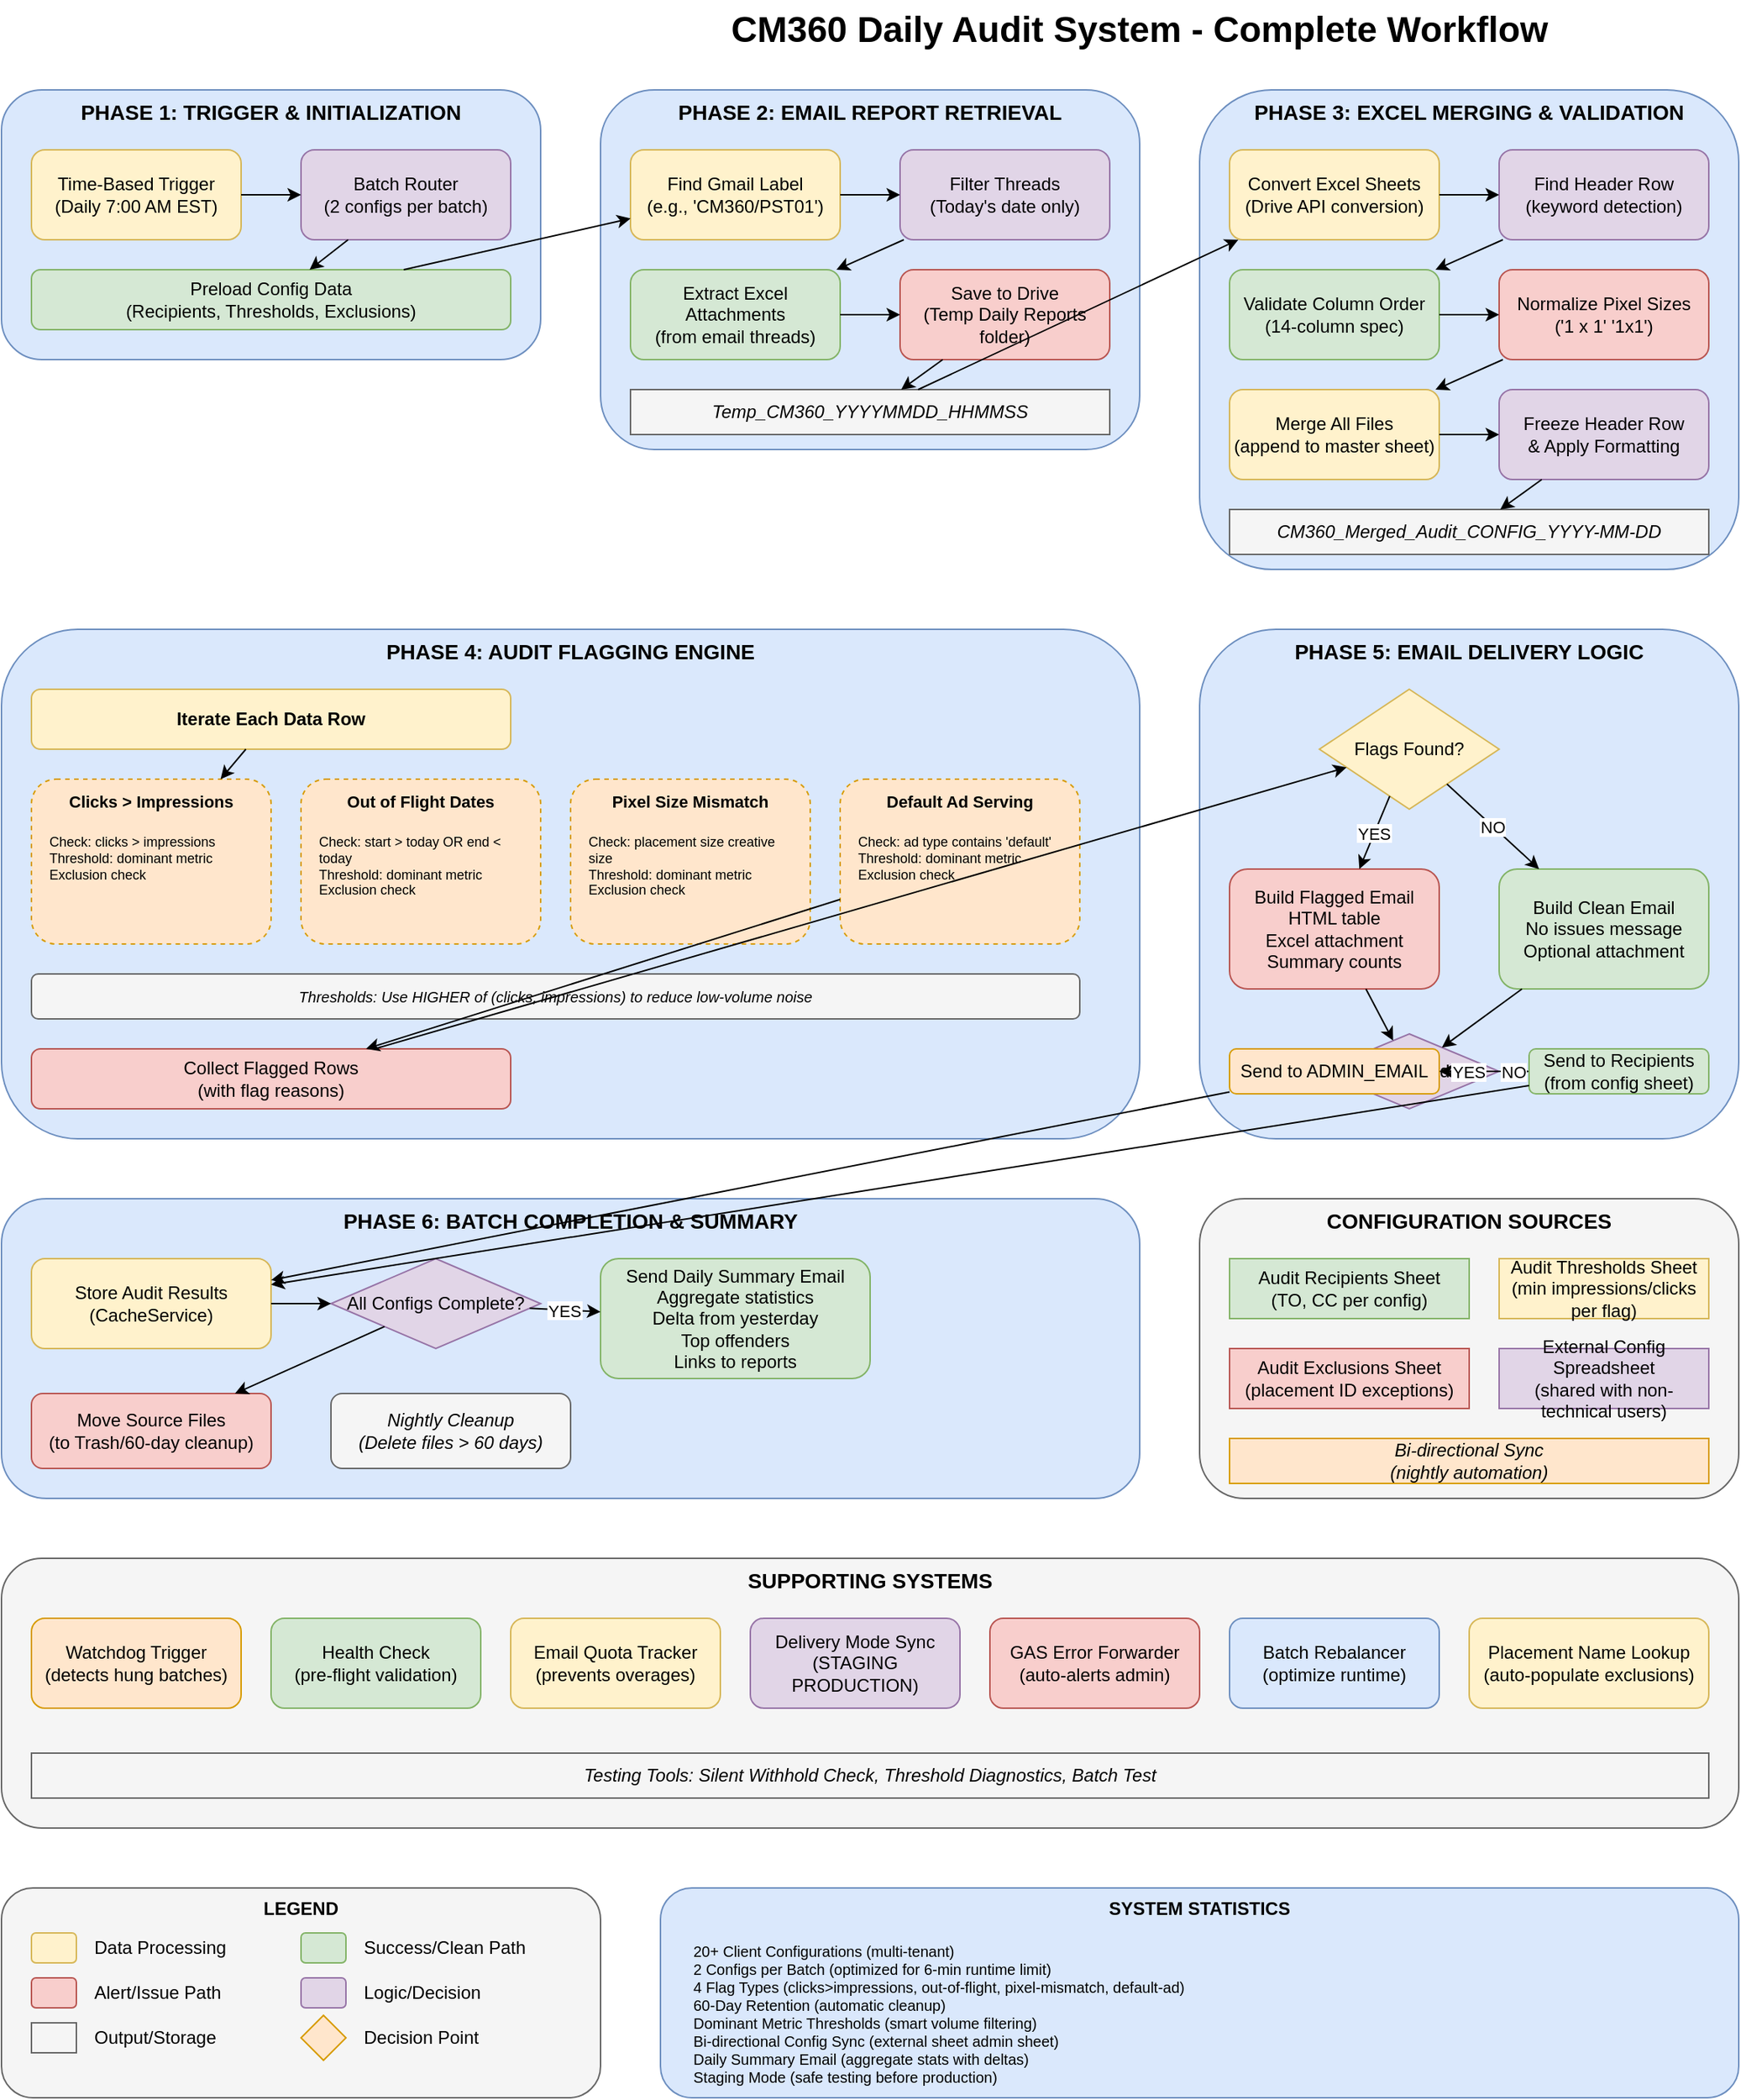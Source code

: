 ﻿<mxfile version="21.0.0" type="device">
  <diagram name="CM360 Audit System" id="cm360-workflow">
    <mxGraphModel dx="1422" dy="794" grid="1" gridSize="10" guides="1" tooltips="1" connect="1" arrows="1" fold="1" page="1" pageScale="1" pageWidth="1600" pageHeight="2000" math="0" shadow="0">
      <root>
        <mxCell id="0" />
        <mxCell id="1" parent="0" />
        
        <!-- Title -->
        <mxCell id="title" value="CM360 Daily Audit System - Complete Workflow" style="text;html=1;strokeColor=none;fillColor=none;align=center;verticalAlign=middle;whiteSpace=wrap;rounded=0;fontSize=24;fontStyle=1" vertex="1" parent="1">
          <mxGeometry x="400" y="20" width="800" height="40" as="geometry" />
        </mxCell>
        
        <!-- PHASE 1: Trigger & Initialization -->
        <mxCell id="phase1-box" value="PHASE 1: TRIGGER &amp; INITIALIZATION" style="rounded=1;whiteSpace=wrap;html=1;fillColor=#dae8fc;strokeColor=#6c8ebf;fontSize=14;fontStyle=1;verticalAlign=top;align=center;" vertex="1" parent="1">
          <mxGeometry x="40" y="80" width="360" height="180" as="geometry" />
        </mxCell>
        
        <mxCell id="trigger" value="Time-Based Trigger&#xa;(Daily 7:00 AM EST)" style="rounded=1;whiteSpace=wrap;html=1;fillColor=#fff2cc;strokeColor=#d6b656;" vertex="1" parent="1">
          <mxGeometry x="60" y="120" width="140" height="60" as="geometry" />
        </mxCell>
        
        <mxCell id="batch-router" value="Batch Router&#xa;(2 configs per batch)" style="rounded=1;whiteSpace=wrap;html=1;fillColor=#e1d5e7;strokeColor=#9673a6;" vertex="1" parent="1">
          <mxGeometry x="240" y="120" width="140" height="60" as="geometry" />
        </mxCell>
        
        <mxCell id="preload" value="Preload Config Data&#xa;(Recipients, Thresholds, Exclusions)" style="rounded=1;whiteSpace=wrap;html=1;fillColor=#d5e8d4;strokeColor=#82b366;" vertex="1" parent="1">
          <mxGeometry x="60" y="200" width="320" height="40" as="geometry" />
        </mxCell>
        
        <mxCell id="edge1" edge="1" parent="1" source="trigger" target="batch-router">
          <mxGeometry relative="1" as="geometry" />
        </mxCell>
        
        <mxCell id="edge2" edge="1" parent="1" source="batch-router" target="preload">
          <mxGeometry relative="1" as="geometry" />
        </mxCell>
        
        <!-- PHASE 2: Gmail Fetching -->
        <mxCell id="phase2-box" value="PHASE 2: EMAIL REPORT RETRIEVAL" style="rounded=1;whiteSpace=wrap;html=1;fillColor=#dae8fc;strokeColor=#6c8ebf;fontSize=14;fontStyle=1;verticalAlign=top;align=center;" vertex="1" parent="1">
          <mxGeometry x="440" y="80" width="360" height="240" as="geometry" />
        </mxCell>
        
        <mxCell id="gmail-label" value="Find Gmail Label&#xa;(e.g., 'CM360/PST01')" style="rounded=1;whiteSpace=wrap;html=1;fillColor=#fff2cc;strokeColor=#d6b656;" vertex="1" parent="1">
          <mxGeometry x="460" y="120" width="140" height="60" as="geometry" />
        </mxCell>
        
        <mxCell id="filter-today" value="Filter Threads&#xa;(Today's date only)" style="rounded=1;whiteSpace=wrap;html=1;fillColor=#e1d5e7;strokeColor=#9673a6;" vertex="1" parent="1">
          <mxGeometry x="640" y="120" width="140" height="60" as="geometry" />
        </mxCell>
        
        <mxCell id="extract-attachments" value="Extract Excel Attachments&#xa;(from email threads)" style="rounded=1;whiteSpace=wrap;html=1;fillColor=#d5e8d4;strokeColor=#82b366;" vertex="1" parent="1">
          <mxGeometry x="460" y="200" width="140" height="60" as="geometry" />
        </mxCell>
        
        <mxCell id="save-drive" value="Save to Drive&#xa;(Temp Daily Reports folder)" style="rounded=1;whiteSpace=wrap;html=1;fillColor=#f8cecc;strokeColor=#b85450;" vertex="1" parent="1">
          <mxGeometry x="640" y="200" width="140" height="60" as="geometry" />
        </mxCell>
        
        <mxCell id="temp-folder" value=" Temp_CM360_YYYYMMDD_HHMMSS" style="rounded=0;whiteSpace=wrap;html=1;fillColor=#f5f5f5;strokeColor=#666666;fontStyle=2" vertex="1" parent="1">
          <mxGeometry x="460" y="280" width="320" height="30" as="geometry" />
        </mxCell>
        
        <mxCell id="edge3" edge="1" parent="1" source="preload" target="gmail-label">
          <mxGeometry relative="1" as="geometry" />
        </mxCell>
        
        <mxCell id="edge4" edge="1" parent="1" source="gmail-label" target="filter-today">
          <mxGeometry relative="1" as="geometry" />
        </mxCell>
        
        <mxCell id="edge5" edge="1" parent="1" source="filter-today" target="extract-attachments">
          <mxGeometry relative="1" as="geometry" />
        </mxCell>
        
        <mxCell id="edge6" edge="1" parent="1" source="extract-attachments" target="save-drive">
          <mxGeometry relative="1" as="geometry" />
        </mxCell>
        
        <mxCell id="edge7" edge="1" parent="1" source="save-drive" target="temp-folder">
          <mxGeometry relative="1" as="geometry" />
        </mxCell>
        
        <!-- PHASE 3: Merging & Validation -->
        <mxCell id="phase3-box" value="PHASE 3: EXCEL MERGING &amp; VALIDATION" style="rounded=1;whiteSpace=wrap;html=1;fillColor=#dae8fc;strokeColor=#6c8ebf;fontSize=14;fontStyle=1;verticalAlign=top;align=center;" vertex="1" parent="1">
          <mxGeometry x="840" y="80" width="360" height="320" as="geometry" />
        </mxCell>
        
        <mxCell id="convert-excel" value="Convert Excel  Sheets&#xa;(Drive API conversion)" style="rounded=1;whiteSpace=wrap;html=1;fillColor=#fff2cc;strokeColor=#d6b656;" vertex="1" parent="1">
          <mxGeometry x="860" y="120" width="140" height="60" as="geometry" />
        </mxCell>
        
        <mxCell id="find-headers" value="Find Header Row&#xa;(keyword detection)" style="rounded=1;whiteSpace=wrap;html=1;fillColor=#e1d5e7;strokeColor=#9673a6;" vertex="1" parent="1">
          <mxGeometry x="1040" y="120" width="140" height="60" as="geometry" />
        </mxCell>
        
        <mxCell id="validate-order" value="Validate Column Order&#xa;(14-column spec)" style="rounded=1;whiteSpace=wrap;html=1;fillColor=#d5e8d4;strokeColor=#82b366;" vertex="1" parent="1">
          <mxGeometry x="860" y="200" width="140" height="60" as="geometry" />
        </mxCell>
        
        <mxCell id="normalize-pixels" value="Normalize Pixel Sizes&#xa;('1 x 1'  '1x1')" style="rounded=1;whiteSpace=wrap;html=1;fillColor=#f8cecc;strokeColor=#b85450;" vertex="1" parent="1">
          <mxGeometry x="1040" y="200" width="140" height="60" as="geometry" />
        </mxCell>
        
        <mxCell id="merge-sheets" value="Merge All Files&#xa;(append to master sheet)" style="rounded=1;whiteSpace=wrap;html=1;fillColor=#fff2cc;strokeColor=#d6b656;" vertex="1" parent="1">
          <mxGeometry x="860" y="280" width="140" height="60" as="geometry" />
        </mxCell>
        
        <mxCell id="freeze-header" value="Freeze Header Row&#xa;&amp; Apply Formatting" style="rounded=1;whiteSpace=wrap;html=1;fillColor=#e1d5e7;strokeColor=#9673a6;" vertex="1" parent="1">
          <mxGeometry x="1040" y="280" width="140" height="60" as="geometry" />
        </mxCell>
        
        <mxCell id="merged-output" value=" CM360_Merged_Audit_CONFIG_YYYY-MM-DD" style="rounded=0;whiteSpace=wrap;html=1;fillColor=#f5f5f5;strokeColor=#666666;fontStyle=2" vertex="1" parent="1">
          <mxGeometry x="860" y="360" width="320" height="30" as="geometry" />
        </mxCell>
        
        <mxCell id="edge8" edge="1" parent="1" source="temp-folder" target="convert-excel">
          <mxGeometry relative="1" as="geometry" />
        </mxCell>
        
        <mxCell id="edge9" edge="1" parent="1" source="convert-excel" target="find-headers">
          <mxGeometry relative="1" as="geometry" />
        </mxCell>
        
        <mxCell id="edge10" edge="1" parent="1" source="find-headers" target="validate-order">
          <mxGeometry relative="1" as="geometry" />
        </mxCell>
        
        <mxCell id="edge11" edge="1" parent="1" source="validate-order" target="normalize-pixels">
          <mxGeometry relative="1" as="geometry" />
        </mxCell>
        
        <mxCell id="edge12" edge="1" parent="1" source="normalize-pixels" target="merge-sheets">
          <mxGeometry relative="1" as="geometry" />
        </mxCell>
        
        <mxCell id="edge13" edge="1" parent="1" source="merge-sheets" target="freeze-header">
          <mxGeometry relative="1" as="geometry" />
        </mxCell>
        
        <mxCell id="edge14" edge="1" parent="1" source="freeze-header" target="merged-output">
          <mxGeometry relative="1" as="geometry" />
        </mxCell>
        
        <!-- PHASE 4: Flagging Logic -->
        <mxCell id="phase4-box" value="PHASE 4: AUDIT FLAGGING ENGINE" style="rounded=1;whiteSpace=wrap;html=1;fillColor=#dae8fc;strokeColor=#6c8ebf;fontSize=14;fontStyle=1;verticalAlign=top;align=center;" vertex="1" parent="1">
          <mxGeometry x="40" y="440" width="760" height="340" as="geometry" />
        </mxCell>
        
        <mxCell id="row-iteration" value="Iterate Each Data Row" style="rounded=1;whiteSpace=wrap;html=1;fillColor=#fff2cc;strokeColor=#d6b656;fontSize=12;fontStyle=1" vertex="1" parent="1">
          <mxGeometry x="60" y="480" width="320" height="40" as="geometry" />
        </mxCell>
        
        <!-- Flag Type 1 -->
        <mxCell id="flag1-box" value="" style="rounded=1;whiteSpace=wrap;html=1;fillColor=#ffe6cc;strokeColor=#d79b00;dashed=1;" vertex="1" parent="1">
          <mxGeometry x="60" y="540" width="160" height="110" as="geometry" />
        </mxCell>
        
        <mxCell id="flag1-title" value="Clicks &gt; Impressions" style="text;html=1;strokeColor=none;fillColor=none;align=center;verticalAlign=middle;whiteSpace=wrap;fontStyle=1;fontSize=11" vertex="1" parent="1">
          <mxGeometry x="60" y="545" width="160" height="20" as="geometry" />
        </mxCell>
        
        <mxCell id="flag1-logic" value=" Check: clicks &gt; impressions&#xa; Threshold: dominant metric&#xa; Exclusion check" style="text;html=1;strokeColor=none;fillColor=none;align=left;verticalAlign=top;whiteSpace=wrap;fontSize=9" vertex="1" parent="1">
          <mxGeometry x="70" y="570" width="140" height="70" as="geometry" />
        </mxCell>
        
        <!-- Flag Type 2 -->
        <mxCell id="flag2-box" value="" style="rounded=1;whiteSpace=wrap;html=1;fillColor=#ffe6cc;strokeColor=#d79b00;dashed=1;" vertex="1" parent="1">
          <mxGeometry x="240" y="540" width="160" height="110" as="geometry" />
        </mxCell>
        
        <mxCell id="flag2-title" value="Out of Flight Dates" style="text;html=1;strokeColor=none;fillColor=none;align=center;verticalAlign=middle;whiteSpace=wrap;fontStyle=1;fontSize=11" vertex="1" parent="1">
          <mxGeometry x="240" y="545" width="160" height="20" as="geometry" />
        </mxCell>
        
        <mxCell id="flag2-logic" value=" Check: start &gt; today OR end &lt; today&#xa; Threshold: dominant metric&#xa; Exclusion check" style="text;html=1;strokeColor=none;fillColor=none;align=left;verticalAlign=top;whiteSpace=wrap;fontSize=9" vertex="1" parent="1">
          <mxGeometry x="250" y="570" width="140" height="70" as="geometry" />
        </mxCell>
        
        <!-- Flag Type 3 -->
        <mxCell id="flag3-box" value="" style="rounded=1;whiteSpace=wrap;html=1;fillColor=#ffe6cc;strokeColor=#d79b00;dashed=1;" vertex="1" parent="1">
          <mxGeometry x="420" y="540" width="160" height="110" as="geometry" />
        </mxCell>
        
        <mxCell id="flag3-title" value="Pixel Size Mismatch" style="text;html=1;strokeColor=none;fillColor=none;align=center;verticalAlign=middle;whiteSpace=wrap;fontStyle=1;fontSize=11" vertex="1" parent="1">
          <mxGeometry x="420" y="545" width="160" height="20" as="geometry" />
        </mxCell>
        
        <mxCell id="flag3-logic" value=" Check: placement size  creative size&#xa; Threshold: dominant metric&#xa; Exclusion check" style="text;html=1;strokeColor=none;fillColor=none;align=left;verticalAlign=top;whiteSpace=wrap;fontSize=9" vertex="1" parent="1">
          <mxGeometry x="430" y="570" width="140" height="70" as="geometry" />
        </mxCell>
        
        <!-- Flag Type 4 -->
        <mxCell id="flag4-box" value="" style="rounded=1;whiteSpace=wrap;html=1;fillColor=#ffe6cc;strokeColor=#d79b00;dashed=1;" vertex="1" parent="1">
          <mxGeometry x="600" y="540" width="160" height="110" as="geometry" />
        </mxCell>
        
        <mxCell id="flag4-title" value="Default Ad Serving" style="text;html=1;strokeColor=none;fillColor=none;align=center;verticalAlign=middle;whiteSpace=wrap;fontStyle=1;fontSize=11" vertex="1" parent="1">
          <mxGeometry x="600" y="545" width="160" height="20" as="geometry" />
        </mxCell>
        
        <mxCell id="flag4-logic" value=" Check: ad type contains 'default'&#xa; Threshold: dominant metric&#xa; Exclusion check" style="text;html=1;strokeColor=none;fillColor=none;align=left;verticalAlign=top;whiteSpace=wrap;fontSize=9" vertex="1" parent="1">
          <mxGeometry x="610" y="570" width="140" height="70" as="geometry" />
        </mxCell>
        
        <mxCell id="threshold-note" value="Thresholds: Use HIGHER of (clicks, impressions) to reduce low-volume noise" style="rounded=1;whiteSpace=wrap;html=1;fillColor=#f5f5f5;strokeColor=#666666;fontSize=10;fontStyle=2" vertex="1" parent="1">
          <mxGeometry x="60" y="670" width="700" height="30" as="geometry" />
        </mxCell>
        
        <mxCell id="flagged-rows" value="Collect Flagged Rows&#xa;(with flag reasons)" style="rounded=1;whiteSpace=wrap;html=1;fillColor=#f8cecc;strokeColor=#b85450;" vertex="1" parent="1">
          <mxGeometry x="60" y="720" width="320" height="40" as="geometry" />
        </mxCell>
        
        <mxCell id="edge15" edge="1" parent="1" source="row-iteration" target="flag1-box">
          <mxGeometry relative="1" as="geometry" />
        </mxCell>
        
        <mxCell id="edge16" edge="1" parent="1" source="flag4-box" target="flagged-rows">
          <mxGeometry relative="1" as="geometry" />
        </mxCell>
        
        <!-- PHASE 5: Email Decision -->
        <mxCell id="phase5-box" value="PHASE 5: EMAIL DELIVERY LOGIC" style="rounded=1;whiteSpace=wrap;html=1;fillColor=#dae8fc;strokeColor=#6c8ebf;fontSize=14;fontStyle=1;verticalAlign=top;align=center;" vertex="1" parent="1">
          <mxGeometry x="840" y="440" width="360" height="340" as="geometry" />
        </mxCell>
        
        <mxCell id="check-flags" value="Flags Found?" style="rhombus;whiteSpace=wrap;html=1;fillColor=#fff2cc;strokeColor=#d6b656;" vertex="1" parent="1">
          <mxGeometry x="920" y="480" width="120" height="80" as="geometry" />
        </mxCell>
        
        <mxCell id="build-email-flagged" value="Build Flagged Email&#xa; HTML table&#xa; Excel attachment&#xa; Summary counts" style="rounded=1;whiteSpace=wrap;html=1;fillColor=#f8cecc;strokeColor=#b85450;" vertex="1" parent="1">
          <mxGeometry x="860" y="600" width="140" height="80" as="geometry" />
        </mxCell>
        
        <mxCell id="build-email-clean" value="Build Clean Email&#xa; No issues message&#xa; Optional attachment" style="rounded=1;whiteSpace=wrap;html=1;fillColor=#d5e8d4;strokeColor=#82b366;" vertex="1" parent="1">
          <mxGeometry x="1040" y="600" width="140" height="80" as="geometry" />
        </mxCell>
        
        <mxCell id="staging-check" value="Staging Mode?" style="rhombus;whiteSpace=wrap;html=1;fillColor=#e1d5e7;strokeColor=#9673a6;" vertex="1" parent="1">
          <mxGeometry x="920" y="710" width="120" height="50" as="geometry" />
        </mxCell>
        
        <mxCell id="send-admin" value="Send to ADMIN_EMAIL" style="rounded=1;whiteSpace=wrap;html=1;fillColor=#ffe6cc;strokeColor=#d79b00;" vertex="1" parent="1">
          <mxGeometry x="860" y="720" width="140" height="30" as="geometry" />
        </mxCell>
        
        <mxCell id="send-recipients" value="Send to Recipients&#xa;(from config sheet)" style="rounded=1;whiteSpace=wrap;html=1;fillColor=#d5e8d4;strokeColor=#82b366;" vertex="1" parent="1">
          <mxGeometry x="1060" y="720" width="120" height="30" as="geometry" />
        </mxCell>
        
        <mxCell id="edge17" edge="1" parent="1" source="flagged-rows" target="check-flags">
          <mxGeometry relative="1" as="geometry" />
        </mxCell>
        
        <mxCell id="edge18" value="YES" edge="1" parent="1" source="check-flags" target="build-email-flagged">
          <mxGeometry relative="1" as="geometry" />
        </mxCell>
        
        <mxCell id="edge19" value="NO" edge="1" parent="1" source="check-flags" target="build-email-clean">
          <mxGeometry relative="1" as="geometry" />
        </mxCell>
        
        <mxCell id="edge20" edge="1" parent="1" source="build-email-flagged" target="staging-check">
          <mxGeometry relative="1" as="geometry" />
        </mxCell>
        
        <mxCell id="edge21" edge="1" parent="1" source="build-email-clean" target="staging-check">
          <mxGeometry relative="1" as="geometry" />
        </mxCell>
        
        <mxCell id="edge22" value="YES" edge="1" parent="1" source="staging-check" target="send-admin">
          <mxGeometry relative="1" as="geometry" />
        </mxCell>
        
        <mxCell id="edge23" value="NO" edge="1" parent="1" source="staging-check" target="send-recipients">
          <mxGeometry relative="1" as="geometry" />
        </mxCell>
        
        <!-- PHASE 6: Summary & Cleanup -->
        <mxCell id="phase6-box" value="PHASE 6: BATCH COMPLETION &amp; SUMMARY" style="rounded=1;whiteSpace=wrap;html=1;fillColor=#dae8fc;strokeColor=#6c8ebf;fontSize=14;fontStyle=1;verticalAlign=top;align=center;" vertex="1" parent="1">
          <mxGeometry x="40" y="820" width="760" height="200" as="geometry" />
        </mxCell>
        
        <mxCell id="store-results" value="Store Audit Results&#xa;(CacheService)" style="rounded=1;whiteSpace=wrap;html=1;fillColor=#fff2cc;strokeColor=#d6b656;" vertex="1" parent="1">
          <mxGeometry x="60" y="860" width="160" height="60" as="geometry" />
        </mxCell>
        
        <mxCell id="check-complete" value="All Configs Complete?" style="rhombus;whiteSpace=wrap;html=1;fillColor=#e1d5e7;strokeColor=#9673a6;" vertex="1" parent="1">
          <mxGeometry x="260" y="860" width="140" height="60" as="geometry" />
        </mxCell>
        
        <mxCell id="send-summary" value="Send Daily Summary Email&#xa; Aggregate statistics&#xa; Delta from yesterday&#xa; Top offenders&#xa; Links to reports" style="rounded=1;whiteSpace=wrap;html=1;fillColor=#d5e8d4;strokeColor=#82b366;" vertex="1" parent="1">
          <mxGeometry x="440" y="860" width="180" height="80" as="geometry" />
        </mxCell>
        
        <mxCell id="move-files" value="Move Source Files&#xa;(to Trash/60-day cleanup)" style="rounded=1;whiteSpace=wrap;html=1;fillColor=#f8cecc;strokeColor=#b85450;" vertex="1" parent="1">
          <mxGeometry x="60" y="950" width="160" height="50" as="geometry" />
        </mxCell>
        
        <mxCell id="cleanup-trigger" value="Nightly Cleanup&#xa;(Delete files &gt; 60 days)" style="rounded=1;whiteSpace=wrap;html=1;fillColor=#f5f5f5;strokeColor=#666666;fontStyle=2" vertex="1" parent="1">
          <mxGeometry x="260" y="950" width="160" height="50" as="geometry" />
        </mxCell>
        
        <mxCell id="edge24" edge="1" parent="1" source="send-admin" target="store-results">
          <mxGeometry relative="1" as="geometry" />
        </mxCell>
        
        <mxCell id="edge25" edge="1" parent="1" source="send-recipients" target="store-results">
          <mxGeometry relative="1" as="geometry" />
        </mxCell>
        
        <mxCell id="edge26" edge="1" parent="1" source="store-results" target="check-complete">
          <mxGeometry relative="1" as="geometry" />
        </mxCell>
        
        <mxCell id="edge27" value="YES" edge="1" parent="1" source="check-complete" target="send-summary">
          <mxGeometry relative="1" as="geometry" />
        </mxCell>
        
        <mxCell id="edge28" edge="1" parent="1" source="check-complete" target="move-files">
          <mxGeometry relative="1" as="geometry" />
        </mxCell>
        
        <!-- Configuration Sources -->
        <mxCell id="config-box" value="CONFIGURATION SOURCES" style="rounded=1;whiteSpace=wrap;html=1;fillColor=#f5f5f5;strokeColor=#666666;fontSize=14;fontStyle=1;verticalAlign=top;align=center;" vertex="1" parent="1">
          <mxGeometry x="840" y="820" width="360" height="200" as="geometry" />
        </mxCell>
        
        <mxCell id="config-recipients" value=" Audit Recipients Sheet&#xa;(TO, CC per config)" style="rounded=0;whiteSpace=wrap;html=1;fillColor=#d5e8d4;strokeColor=#82b366;" vertex="1" parent="1">
          <mxGeometry x="860" y="860" width="160" height="40" as="geometry" />
        </mxCell>
        
        <mxCell id="config-thresholds" value=" Audit Thresholds Sheet&#xa;(min impressions/clicks per flag)" style="rounded=0;whiteSpace=wrap;html=1;fillColor=#fff2cc;strokeColor=#d6b656;" vertex="1" parent="1">
          <mxGeometry x="1040" y="860" width="140" height="40" as="geometry" />
        </mxCell>
        
        <mxCell id="config-exclusions" value=" Audit Exclusions Sheet&#xa;(placement ID exceptions)" style="rounded=0;whiteSpace=wrap;html=1;fillColor=#f8cecc;strokeColor=#b85450;" vertex="1" parent="1">
          <mxGeometry x="860" y="920" width="160" height="40" as="geometry" />
        </mxCell>
        
        <mxCell id="config-external" value=" External Config Spreadsheet&#xa;(shared with non-technical users)" style="rounded=0;whiteSpace=wrap;html=1;fillColor=#e1d5e7;strokeColor=#9673a6;" vertex="1" parent="1">
          <mxGeometry x="1040" y="920" width="140" height="40" as="geometry" />
        </mxCell>
        
        <mxCell id="config-sync" value=" Bi-directional Sync&#xa;(nightly automation)" style="rounded=0;whiteSpace=wrap;html=1;fillColor=#ffe6cc;strokeColor=#d79b00;fontStyle=2" vertex="1" parent="1">
          <mxGeometry x="860" y="980" width="320" height="30" as="geometry" />
        </mxCell>
        
        <!-- Supporting Systems -->
        <mxCell id="support-box" value="SUPPORTING SYSTEMS" style="rounded=1;whiteSpace=wrap;html=1;fillColor=#f5f5f5;strokeColor=#666666;fontSize=14;fontStyle=1;verticalAlign=top;align=center;" vertex="1" parent="1">
          <mxGeometry x="40" y="1060" width="1160" height="180" as="geometry" />
        </mxCell>
        
        <mxCell id="watchdog" value=" Watchdog Trigger&#xa;(detects hung batches)" style="rounded=1;whiteSpace=wrap;html=1;fillColor=#ffe6cc;strokeColor=#d79b00;" vertex="1" parent="1">
          <mxGeometry x="60" y="1100" width="140" height="60" as="geometry" />
        </mxCell>
        
        <mxCell id="health-check" value=" Health Check&#xa;(pre-flight validation)" style="rounded=1;whiteSpace=wrap;html=1;fillColor=#d5e8d4;strokeColor=#82b366;" vertex="1" parent="1">
          <mxGeometry x="220" y="1100" width="140" height="60" as="geometry" />
        </mxCell>
        
        <mxCell id="quota-tracker" value=" Email Quota Tracker&#xa;(prevents overages)" style="rounded=1;whiteSpace=wrap;html=1;fillColor=#fff2cc;strokeColor=#d6b656;" vertex="1" parent="1">
          <mxGeometry x="380" y="1100" width="140" height="60" as="geometry" />
        </mxCell>
        
        <mxCell id="delivery-mode" value=" Delivery Mode Sync&#xa;(STAGING  PRODUCTION)" style="rounded=1;whiteSpace=wrap;html=1;fillColor=#e1d5e7;strokeColor=#9673a6;" vertex="1" parent="1">
          <mxGeometry x="540" y="1100" width="140" height="60" as="geometry" />
        </mxCell>
        
        <mxCell id="error-forward" value=" GAS Error Forwarder&#xa;(auto-alerts admin)" style="rounded=1;whiteSpace=wrap;html=1;fillColor=#f8cecc;strokeColor=#b85450;" vertex="1" parent="1">
          <mxGeometry x="700" y="1100" width="140" height="60" as="geometry" />
        </mxCell>
        
        <mxCell id="batch-rebalance" value=" Batch Rebalancer&#xa;(optimize runtime)" style="rounded=1;whiteSpace=wrap;html=1;fillColor=#dae8fc;strokeColor=#6c8ebf;" vertex="1" parent="1">
          <mxGeometry x="860" y="1100" width="140" height="60" as="geometry" />
        </mxCell>
        
        <mxCell id="placement-lookup" value=" Placement Name Lookup&#xa;(auto-populate exclusions)" style="rounded=1;whiteSpace=wrap;html=1;fillColor=#fff2cc;strokeColor=#d6b656;" vertex="1" parent="1">
          <mxGeometry x="1020" y="1100" width="160" height="60" as="geometry" />
        </mxCell>
        
        <mxCell id="testing-tools" value=" Testing Tools: Silent Withhold Check, Threshold Diagnostics, Batch Test" style="rounded=0;whiteSpace=wrap;html=1;fillColor=#f5f5f5;strokeColor=#666666;fontStyle=2" vertex="1" parent="1">
          <mxGeometry x="60" y="1190" width="1120" height="30" as="geometry" />
        </mxCell>
        
        <!-- Legend -->
        <mxCell id="legend-box" value="LEGEND" style="rounded=1;whiteSpace=wrap;html=1;fillColor=#f5f5f5;strokeColor=#666666;fontSize=12;fontStyle=1;verticalAlign=top;align=center;" vertex="1" parent="1">
          <mxGeometry x="40" y="1280" width="400" height="140" as="geometry" />
        </mxCell>
        
        <mxCell id="legend1" value="" style="rounded=1;whiteSpace=wrap;html=1;fillColor=#fff2cc;strokeColor=#d6b656;" vertex="1" parent="1">
          <mxGeometry x="60" y="1310" width="30" height="20" as="geometry" />
        </mxCell>
        <mxCell id="legend1-text" value="Data Processing" style="text;html=1;strokeColor=none;fillColor=none;align=left;verticalAlign=middle;whiteSpace=wrap;" vertex="1" parent="1">
          <mxGeometry x="100" y="1310" width="120" height="20" as="geometry" />
        </mxCell>
        
        <mxCell id="legend2" value="" style="rounded=1;whiteSpace=wrap;html=1;fillColor=#d5e8d4;strokeColor=#82b366;" vertex="1" parent="1">
          <mxGeometry x="240" y="1310" width="30" height="20" as="geometry" />
        </mxCell>
        <mxCell id="legend2-text" value="Success/Clean Path" style="text;html=1;strokeColor=none;fillColor=none;align=left;verticalAlign=middle;whiteSpace=wrap;" vertex="1" parent="1">
          <mxGeometry x="280" y="1310" width="140" height="20" as="geometry" />
        </mxCell>
        
        <mxCell id="legend3" value="" style="rounded=1;whiteSpace=wrap;html=1;fillColor=#f8cecc;strokeColor=#b85450;" vertex="1" parent="1">
          <mxGeometry x="60" y="1340" width="30" height="20" as="geometry" />
        </mxCell>
        <mxCell id="legend3-text" value="Alert/Issue Path" style="text;html=1;strokeColor=none;fillColor=none;align=left;verticalAlign=middle;whiteSpace=wrap;" vertex="1" parent="1">
          <mxGeometry x="100" y="1340" width="120" height="20" as="geometry" />
        </mxCell>
        
        <mxCell id="legend4" value="" style="rounded=1;whiteSpace=wrap;html=1;fillColor=#e1d5e7;strokeColor=#9673a6;" vertex="1" parent="1">
          <mxGeometry x="240" y="1340" width="30" height="20" as="geometry" />
        </mxCell>
        <mxCell id="legend4-text" value="Logic/Decision" style="text;html=1;strokeColor=none;fillColor=none;align=left;verticalAlign=middle;whiteSpace=wrap;" vertex="1" parent="1">
          <mxGeometry x="280" y="1340" width="140" height="20" as="geometry" />
        </mxCell>
        
        <mxCell id="legend5" value="" style="rounded=0;whiteSpace=wrap;html=1;fillColor=#f5f5f5;strokeColor=#666666;" vertex="1" parent="1">
          <mxGeometry x="60" y="1370" width="30" height="20" as="geometry" />
        </mxCell>
        <mxCell id="legend5-text" value="Output/Storage" style="text;html=1;strokeColor=none;fillColor=none;align=left;verticalAlign=middle;whiteSpace=wrap;" vertex="1" parent="1">
          <mxGeometry x="100" y="1370" width="120" height="20" as="geometry" />
        </mxCell>
        
        <mxCell id="legend6" value="" style="rhombus;whiteSpace=wrap;html=1;fillColor=#ffe6cc;strokeColor=#d79b00;" vertex="1" parent="1">
          <mxGeometry x="240" y="1365" width="30" height="30" as="geometry" />
        </mxCell>
        <mxCell id="legend6-text" value="Decision Point" style="text;html=1;strokeColor=none;fillColor=none;align=left;verticalAlign=middle;whiteSpace=wrap;" vertex="1" parent="1">
          <mxGeometry x="280" y="1370" width="140" height="20" as="geometry" />
        </mxCell>
        
        <!-- Stats Box -->
        <mxCell id="stats-box" value="SYSTEM STATISTICS" style="rounded=1;whiteSpace=wrap;html=1;fillColor=#dae8fc;strokeColor=#6c8ebf;fontSize=12;fontStyle=1;verticalAlign=top;align=center;" vertex="1" parent="1">
          <mxGeometry x="480" y="1280" width="720" height="140" as="geometry" />
        </mxCell>
        
        <mxCell id="stats-content" value=" 20+ Client Configurations (multi-tenant)&#xa; 2 Configs per Batch (optimized for 6-min runtime limit)&#xa; 4 Flag Types (clicks&gt;impressions, out-of-flight, pixel-mismatch, default-ad)&#xa; 60-Day Retention (automatic cleanup)&#xa; Dominant Metric Thresholds (smart volume filtering)&#xa; Bi-directional Config Sync (external sheet  admin sheet)&#xa; Daily Summary Email (aggregate stats with deltas)&#xa; Staging Mode (safe testing before production)" style="text;html=1;strokeColor=none;fillColor=none;align=left;verticalAlign=top;whiteSpace=wrap;fontSize=10" vertex="1" parent="1">
          <mxGeometry x="500" y="1310" width="680" height="100" as="geometry" />
        </mxCell>
        
      </root>
    </mxGraphModel>
  </diagram>
</mxfile>
